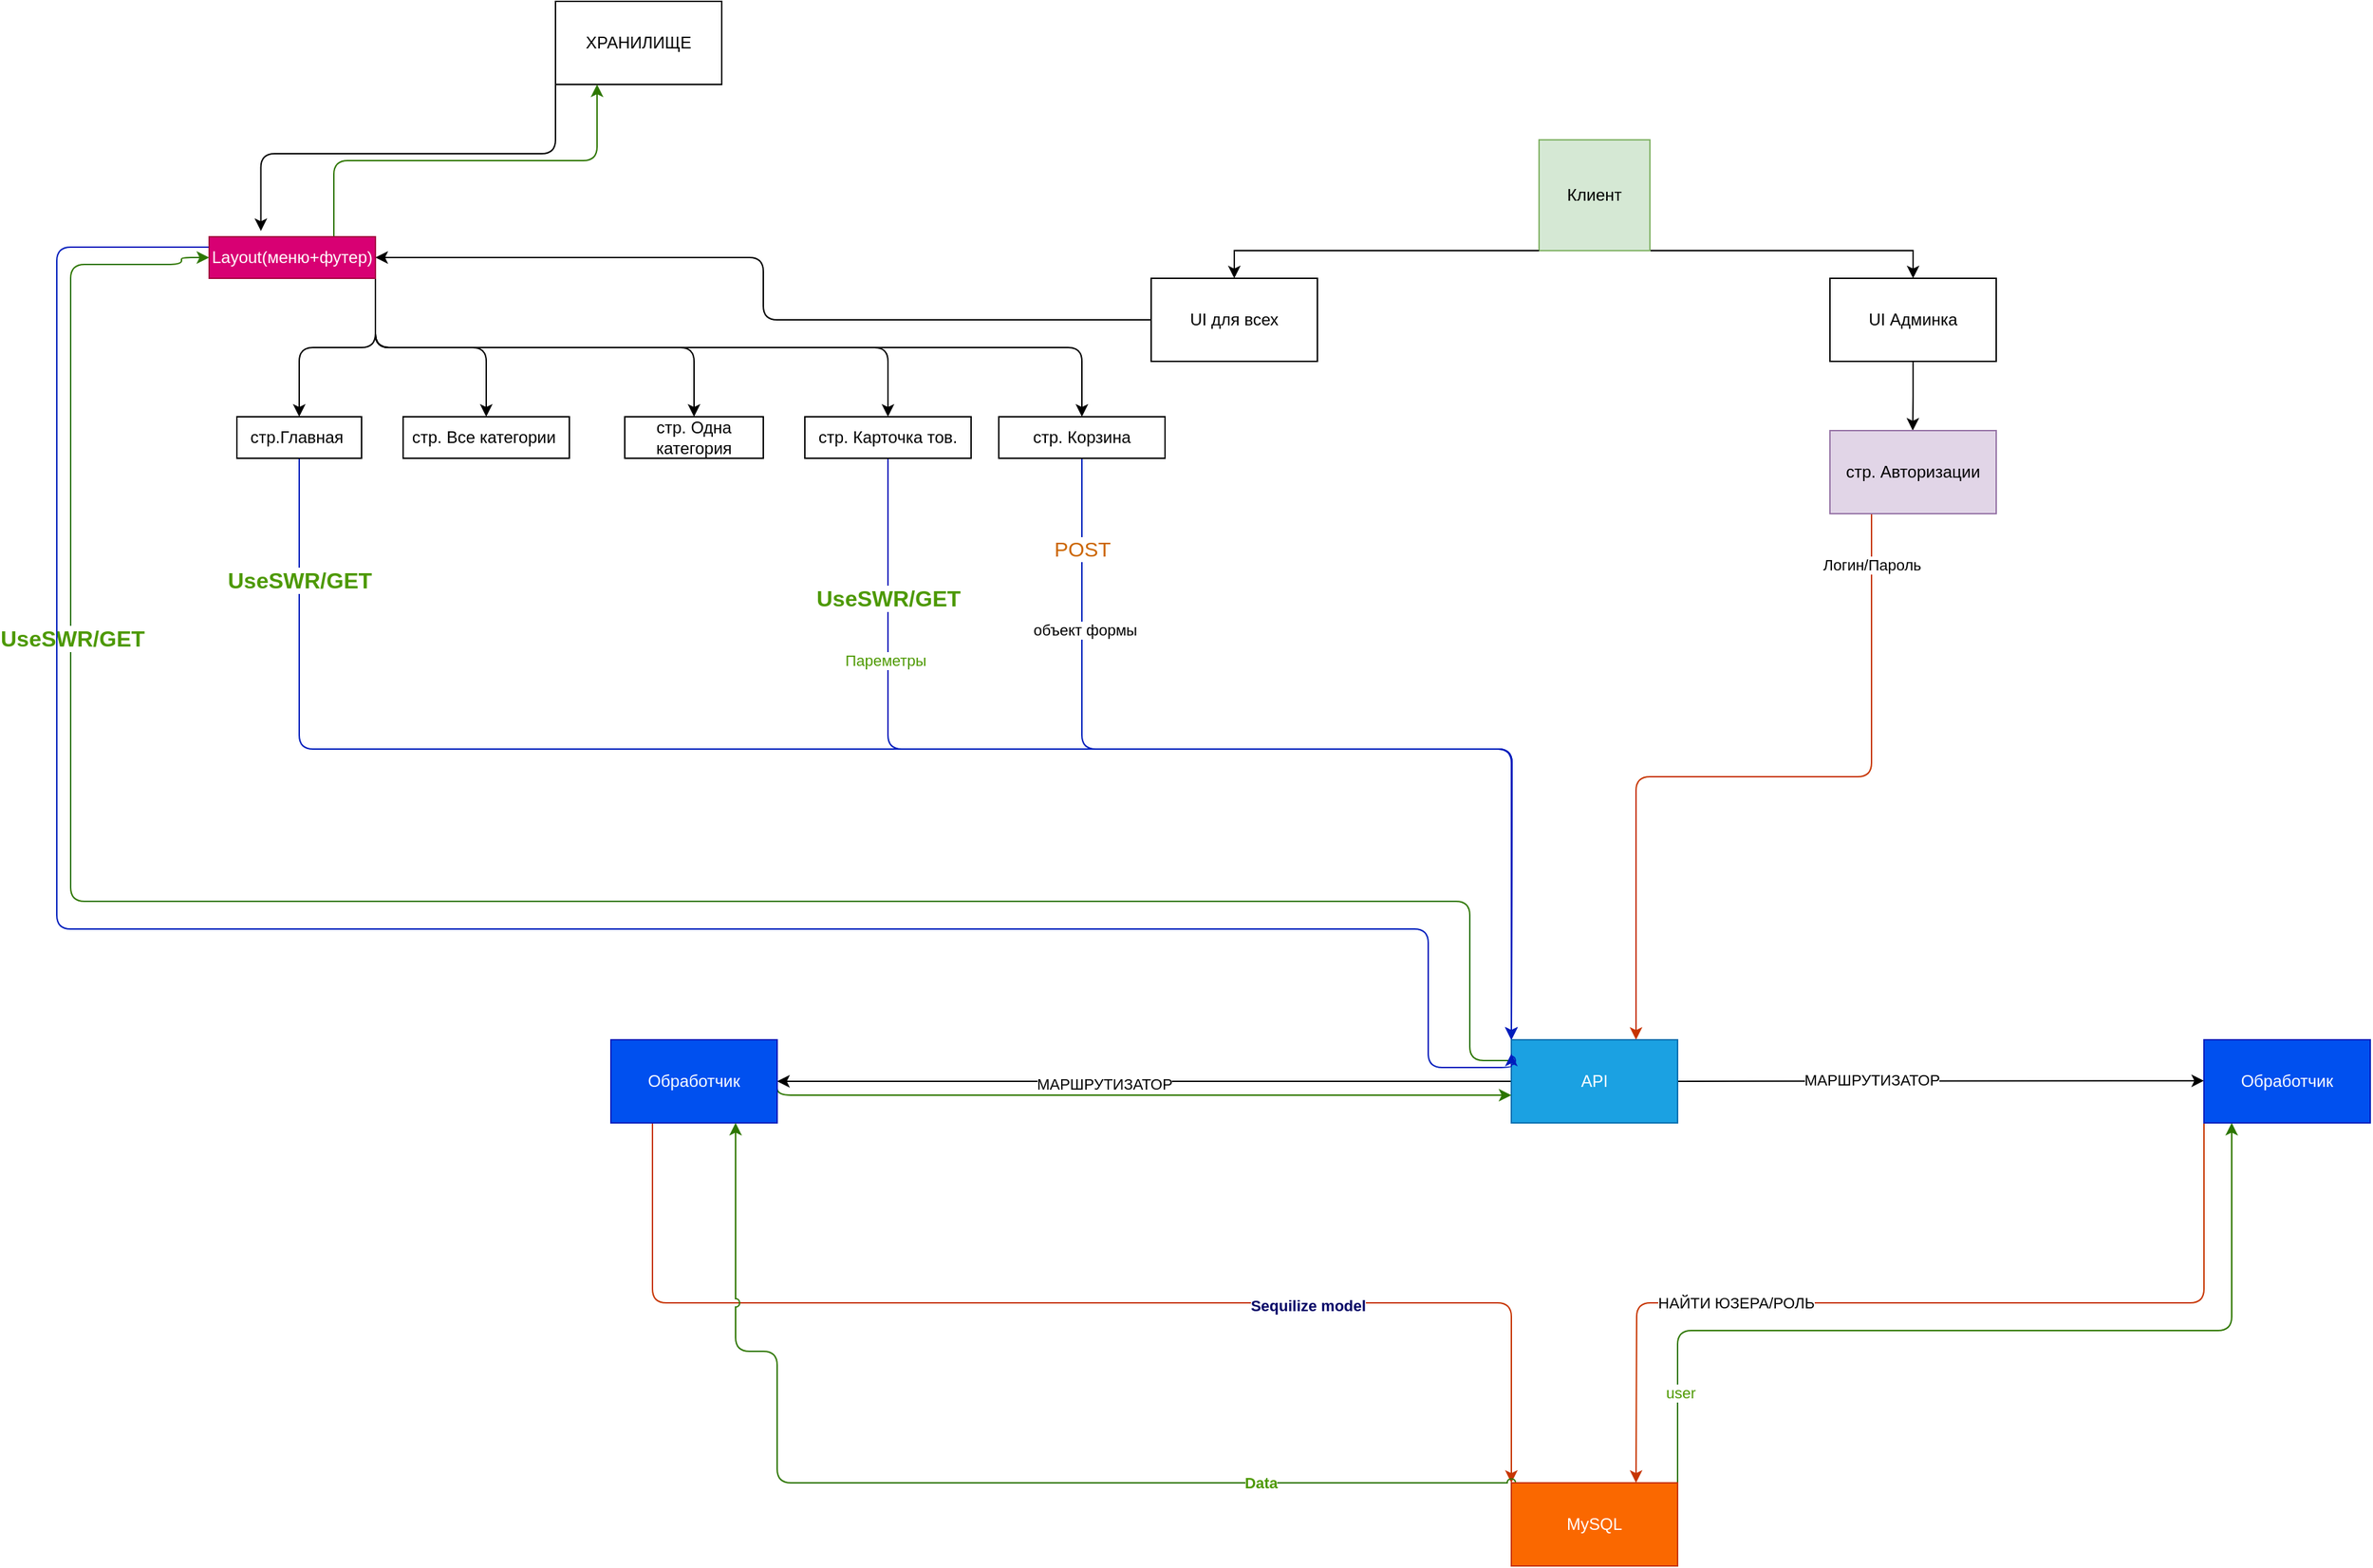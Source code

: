 <mxfile version="13.6.1" type="github"><diagram id="jv_QW0BuvOG6lZc9IcTr" name="Page-1"><mxGraphModel dx="1436" dy="859" grid="1" gridSize="10" guides="1" tooltips="1" connect="1" arrows="1" fold="1" page="1" pageScale="1" pageWidth="10000" pageHeight="20000" math="0" shadow="0"><root><mxCell id="0"/><mxCell id="1" parent="0"/><mxCell id="PjABoN36UxYp-kSusRIM-8" style="edgeStyle=orthogonalEdgeStyle;rounded=0;orthogonalLoop=1;jettySize=auto;html=1;exitX=1;exitY=1;exitDx=0;exitDy=0;entryX=0.5;entryY=0;entryDx=0;entryDy=0;" edge="1" parent="1" source="PjABoN36UxYp-kSusRIM-1" target="PjABoN36UxYp-kSusRIM-6"><mxGeometry relative="1" as="geometry"><Array as="points"><mxPoint x="10230" y="390"/></Array></mxGeometry></mxCell><mxCell id="PjABoN36UxYp-kSusRIM-1" value="Клиент" style="whiteSpace=wrap;html=1;aspect=fixed;fillColor=#d5e8d4;strokeColor=#82b366;" vertex="1" parent="1"><mxGeometry x="9960" y="310" width="80" height="80" as="geometry"/></mxCell><mxCell id="PjABoN36UxYp-kSusRIM-4" style="edgeStyle=orthogonalEdgeStyle;rounded=0;orthogonalLoop=1;jettySize=auto;html=1;exitX=0;exitY=1;exitDx=0;exitDy=0;" edge="1" parent="1" source="PjABoN36UxYp-kSusRIM-1" target="PjABoN36UxYp-kSusRIM-5"><mxGeometry relative="1" as="geometry"><mxPoint x="9710" y="540" as="targetPoint"/><mxPoint x="9966" y="500" as="sourcePoint"/><Array as="points"><mxPoint x="9740" y="390"/></Array></mxGeometry></mxCell><mxCell id="PjABoN36UxYp-kSusRIM-76" style="edgeStyle=orthogonalEdgeStyle;rounded=1;sketch=0;jumpStyle=arc;orthogonalLoop=1;jettySize=auto;html=1;exitX=0;exitY=0.5;exitDx=0;exitDy=0;entryX=1;entryY=0.5;entryDx=0;entryDy=0;strokeColor=#000000;fontColor=#4D9900;" edge="1" parent="1" source="PjABoN36UxYp-kSusRIM-5" target="PjABoN36UxYp-kSusRIM-69"><mxGeometry relative="1" as="geometry"/></mxCell><mxCell id="PjABoN36UxYp-kSusRIM-5" value="UI для всех" style="rounded=0;whiteSpace=wrap;html=1;" vertex="1" parent="1"><mxGeometry x="9680" y="410" width="120" height="60" as="geometry"/></mxCell><mxCell id="PjABoN36UxYp-kSusRIM-22" style="edgeStyle=orthogonalEdgeStyle;rounded=0;orthogonalLoop=1;jettySize=auto;html=1;exitX=0.5;exitY=1;exitDx=0;exitDy=0;" edge="1" parent="1" source="PjABoN36UxYp-kSusRIM-6"><mxGeometry relative="1" as="geometry"><mxPoint x="10229.765" y="520" as="targetPoint"/></mxGeometry></mxCell><mxCell id="PjABoN36UxYp-kSusRIM-6" value="UI Админка" style="rounded=0;whiteSpace=wrap;html=1;" vertex="1" parent="1"><mxGeometry x="10170" y="410" width="120" height="60" as="geometry"/></mxCell><mxCell id="PjABoN36UxYp-kSusRIM-58" style="edgeStyle=orthogonalEdgeStyle;rounded=1;sketch=0;jumpStyle=arc;orthogonalLoop=1;jettySize=auto;html=1;exitX=0.5;exitY=1;exitDx=0;exitDy=0;entryX=0;entryY=0;entryDx=0;entryDy=0;strokeColor=#001DBC;fillColor=#0050ef;" edge="1" parent="1" source="PjABoN36UxYp-kSusRIM-10" target="PjABoN36UxYp-kSusRIM-24"><mxGeometry relative="1" as="geometry"/></mxCell><mxCell id="PjABoN36UxYp-kSusRIM-63" value="&lt;font color=&quot;#4d9900&quot;&gt;&lt;span style=&quot;font-size: 16px&quot;&gt;&lt;b&gt;UseSWR/GET&lt;/b&gt;&lt;/span&gt;&lt;/font&gt;" style="edgeLabel;html=1;align=center;verticalAlign=middle;resizable=0;points=[];" vertex="1" connectable="0" parent="PjABoN36UxYp-kSusRIM-58"><mxGeometry x="-0.865" relative="1" as="geometry"><mxPoint as="offset"/></mxGeometry></mxCell><mxCell id="PjABoN36UxYp-kSusRIM-10" value="стр.Главная&amp;nbsp;" style="rounded=0;whiteSpace=wrap;html=1;" vertex="1" parent="1"><mxGeometry x="9020" y="510" width="90" height="30" as="geometry"/></mxCell><mxCell id="PjABoN36UxYp-kSusRIM-12" value="стр. Все категории&amp;nbsp;" style="rounded=0;whiteSpace=wrap;html=1;" vertex="1" parent="1"><mxGeometry x="9140" y="510" width="120" height="30" as="geometry"/></mxCell><mxCell id="PjABoN36UxYp-kSusRIM-14" value="стр. Одна категория" style="rounded=0;whiteSpace=wrap;html=1;" vertex="1" parent="1"><mxGeometry x="9300" y="510" width="100" height="30" as="geometry"/></mxCell><mxCell id="PjABoN36UxYp-kSusRIM-61" style="edgeStyle=orthogonalEdgeStyle;rounded=1;sketch=0;jumpStyle=arc;orthogonalLoop=1;jettySize=auto;html=1;exitX=0.5;exitY=1;exitDx=0;exitDy=0;strokeColor=#001DBC;fillColor=#0050ef;" edge="1" parent="1" source="PjABoN36UxYp-kSusRIM-17"><mxGeometry relative="1" as="geometry"><mxPoint x="9940" y="960" as="targetPoint"/></mxGeometry></mxCell><mxCell id="PjABoN36UxYp-kSusRIM-88" value="Пареметры" style="edgeLabel;html=1;align=center;verticalAlign=middle;resizable=0;points=[];fontColor=#4D9900;" vertex="1" connectable="0" parent="PjABoN36UxYp-kSusRIM-61"><mxGeometry x="-0.665" y="-2" relative="1" as="geometry"><mxPoint as="offset"/></mxGeometry></mxCell><mxCell id="PjABoN36UxYp-kSusRIM-17" value="стр. Карточка тов." style="rounded=0;whiteSpace=wrap;html=1;" vertex="1" parent="1"><mxGeometry x="9430" y="510" width="120" height="30" as="geometry"/></mxCell><mxCell id="PjABoN36UxYp-kSusRIM-62" style="edgeStyle=orthogonalEdgeStyle;rounded=1;sketch=0;jumpStyle=arc;orthogonalLoop=1;jettySize=auto;html=1;exitX=0.5;exitY=1;exitDx=0;exitDy=0;strokeColor=#001DBC;fillColor=#0050ef;" edge="1" parent="1" source="PjABoN36UxYp-kSusRIM-19"><mxGeometry relative="1" as="geometry"><mxPoint x="9940" y="960" as="targetPoint"/></mxGeometry></mxCell><mxCell id="PjABoN36UxYp-kSusRIM-67" value="&lt;font style=&quot;font-size: 15px&quot; color=&quot;#cc6600&quot;&gt;POST&lt;/font&gt;" style="edgeLabel;html=1;align=center;verticalAlign=middle;resizable=0;points=[];" vertex="1" connectable="0" parent="PjABoN36UxYp-kSusRIM-62"><mxGeometry x="-0.822" relative="1" as="geometry"><mxPoint as="offset"/></mxGeometry></mxCell><mxCell id="PjABoN36UxYp-kSusRIM-68" value="объект формы" style="edgeLabel;html=1;align=center;verticalAlign=middle;resizable=0;points=[];" vertex="1" connectable="0" parent="PjABoN36UxYp-kSusRIM-62"><mxGeometry x="-0.661" y="2" relative="1" as="geometry"><mxPoint as="offset"/></mxGeometry></mxCell><mxCell id="PjABoN36UxYp-kSusRIM-19" value="стр. Корзина" style="rounded=0;whiteSpace=wrap;html=1;" vertex="1" parent="1"><mxGeometry x="9570" y="510" width="120" height="30" as="geometry"/></mxCell><mxCell id="PjABoN36UxYp-kSusRIM-99" style="edgeStyle=orthogonalEdgeStyle;rounded=1;sketch=0;jumpStyle=arc;orthogonalLoop=1;jettySize=auto;html=1;exitX=0.25;exitY=1;exitDx=0;exitDy=0;entryX=0.75;entryY=0;entryDx=0;entryDy=0;strokeColor=#C73500;fontColor=#4D9900;fillColor=#fa6800;" edge="1" parent="1" source="PjABoN36UxYp-kSusRIM-23" target="PjABoN36UxYp-kSusRIM-24"><mxGeometry relative="1" as="geometry"/></mxCell><mxCell id="PjABoN36UxYp-kSusRIM-100" value="&lt;font color=&quot;#000000&quot;&gt;Логин/Пароль&lt;/font&gt;" style="edgeLabel;html=1;align=center;verticalAlign=middle;resizable=0;points=[];fontColor=#4D9900;" vertex="1" connectable="0" parent="PjABoN36UxYp-kSusRIM-99"><mxGeometry x="-0.868" relative="1" as="geometry"><mxPoint as="offset"/></mxGeometry></mxCell><mxCell id="PjABoN36UxYp-kSusRIM-23" value="стр. Авторизации" style="rounded=0;whiteSpace=wrap;html=1;fillColor=#e1d5e7;strokeColor=#9673a6;" vertex="1" parent="1"><mxGeometry x="10170" y="520" width="120" height="60" as="geometry"/></mxCell><mxCell id="PjABoN36UxYp-kSusRIM-55" style="edgeStyle=orthogonalEdgeStyle;rounded=1;sketch=0;jumpStyle=arc;orthogonalLoop=1;jettySize=auto;html=1;exitX=0;exitY=0.5;exitDx=0;exitDy=0;strokeColor=#000000;" edge="1" parent="1" source="PjABoN36UxYp-kSusRIM-24" target="PjABoN36UxYp-kSusRIM-26"><mxGeometry relative="1" as="geometry"/></mxCell><mxCell id="PjABoN36UxYp-kSusRIM-56" value="МАРШРУТИЗАТОР" style="edgeLabel;html=1;align=center;verticalAlign=middle;resizable=0;points=[];" vertex="1" connectable="0" parent="PjABoN36UxYp-kSusRIM-55"><mxGeometry x="0.112" y="2" relative="1" as="geometry"><mxPoint as="offset"/></mxGeometry></mxCell><mxCell id="PjABoN36UxYp-kSusRIM-78" style="edgeStyle=orthogonalEdgeStyle;rounded=1;sketch=0;jumpStyle=arc;orthogonalLoop=1;jettySize=auto;html=1;exitX=0;exitY=0.25;exitDx=0;exitDy=0;strokeColor=#2D7600;fontColor=#4D9900;entryX=0;entryY=0.5;entryDx=0;entryDy=0;fillColor=#60a917;" edge="1" parent="1" source="PjABoN36UxYp-kSusRIM-24" target="PjABoN36UxYp-kSusRIM-69"><mxGeometry relative="1" as="geometry"><mxPoint x="8930" y="420" as="targetPoint"/><Array as="points"><mxPoint x="9910" y="975"/><mxPoint x="9910" y="860"/><mxPoint x="8900" y="860"/><mxPoint x="8900" y="400"/><mxPoint x="8980" y="400"/><mxPoint x="8980" y="395"/></Array></mxGeometry></mxCell><mxCell id="PjABoN36UxYp-kSusRIM-96" value="&lt;b style=&quot;font-size: 16px&quot;&gt;UseSWR/GET&lt;/b&gt;" style="edgeLabel;html=1;align=center;verticalAlign=middle;resizable=0;points=[];fontColor=#4D9900;" vertex="1" connectable="0" parent="PjABoN36UxYp-kSusRIM-78"><mxGeometry x="0.564" y="-1" relative="1" as="geometry"><mxPoint as="offset"/></mxGeometry></mxCell><mxCell id="PjABoN36UxYp-kSusRIM-97" style="edgeStyle=orthogonalEdgeStyle;rounded=1;sketch=0;jumpStyle=arc;orthogonalLoop=1;jettySize=auto;html=1;exitX=1;exitY=0.5;exitDx=0;exitDy=0;strokeColor=#000000;fontColor=#4D9900;" edge="1" parent="1" source="PjABoN36UxYp-kSusRIM-24"><mxGeometry relative="1" as="geometry"><mxPoint x="10440" y="989.571" as="targetPoint"/></mxGeometry></mxCell><mxCell id="PjABoN36UxYp-kSusRIM-101" value="&lt;font color=&quot;#000000&quot;&gt;МАРШРУТИЗАТОР&lt;/font&gt;" style="edgeLabel;html=1;align=center;verticalAlign=middle;resizable=0;points=[];fontColor=#4D9900;" vertex="1" connectable="0" parent="PjABoN36UxYp-kSusRIM-97"><mxGeometry x="0.001" y="50" relative="1" as="geometry"><mxPoint x="-50" y="49" as="offset"/></mxGeometry></mxCell><mxCell id="PjABoN36UxYp-kSusRIM-24" value="API" style="rounded=0;whiteSpace=wrap;html=1;fillColor=#1ba1e2;strokeColor=#006EAF;fontColor=#ffffff;" vertex="1" parent="1"><mxGeometry x="9940" y="960" width="120" height="60" as="geometry"/></mxCell><mxCell id="PjABoN36UxYp-kSusRIM-89" style="edgeStyle=orthogonalEdgeStyle;rounded=1;sketch=0;jumpStyle=arc;orthogonalLoop=1;jettySize=auto;html=1;exitX=0.25;exitY=1;exitDx=0;exitDy=0;entryX=0;entryY=0;entryDx=0;entryDy=0;strokeColor=#C73500;fontColor=#4D9900;fillColor=#fa6800;" edge="1" parent="1" source="PjABoN36UxYp-kSusRIM-26" target="PjABoN36UxYp-kSusRIM-51"><mxGeometry relative="1" as="geometry"/></mxCell><mxCell id="PjABoN36UxYp-kSusRIM-93" value="&lt;b&gt;&lt;font color=&quot;#000066&quot;&gt;Sequilize model&lt;/font&gt;&lt;/b&gt;" style="edgeLabel;html=1;align=center;verticalAlign=middle;resizable=0;points=[];fontColor=#4D9900;" vertex="1" connectable="0" parent="PjABoN36UxYp-kSusRIM-89"><mxGeometry x="0.369" y="-1" relative="1" as="geometry"><mxPoint y="1" as="offset"/></mxGeometry></mxCell><mxCell id="PjABoN36UxYp-kSusRIM-95" style="edgeStyle=orthogonalEdgeStyle;rounded=1;sketch=0;jumpStyle=arc;orthogonalLoop=1;jettySize=auto;html=1;exitX=1;exitY=0.5;exitDx=0;exitDy=0;strokeColor=#2D7600;fontColor=#4D9900;fillColor=#60a917;" edge="1" parent="1" source="PjABoN36UxYp-kSusRIM-26" target="PjABoN36UxYp-kSusRIM-24"><mxGeometry relative="1" as="geometry"><Array as="points"><mxPoint x="9410" y="1000"/></Array></mxGeometry></mxCell><mxCell id="PjABoN36UxYp-kSusRIM-26" value="Обработчик" style="rounded=0;whiteSpace=wrap;html=1;fillColor=#0050ef;strokeColor=#001DBC;fontColor=#ffffff;" vertex="1" parent="1"><mxGeometry x="9290" y="960" width="120" height="60" as="geometry"/></mxCell><mxCell id="PjABoN36UxYp-kSusRIM-91" style="edgeStyle=orthogonalEdgeStyle;rounded=1;sketch=0;jumpStyle=arc;orthogonalLoop=1;jettySize=auto;html=1;exitX=1;exitY=0;exitDx=0;exitDy=0;entryX=0.75;entryY=1;entryDx=0;entryDy=0;strokeColor=#2D7600;fontColor=#4D9900;fillColor=#60a917;" edge="1" parent="1" source="PjABoN36UxYp-kSusRIM-51" target="PjABoN36UxYp-kSusRIM-26"><mxGeometry relative="1" as="geometry"><Array as="points"><mxPoint x="9410" y="1185"/><mxPoint x="9380" y="1185"/></Array></mxGeometry></mxCell><mxCell id="PjABoN36UxYp-kSusRIM-94" value="&lt;b&gt;Data&lt;/b&gt;" style="edgeLabel;html=1;align=center;verticalAlign=middle;resizable=0;points=[];fontColor=#4D9900;" vertex="1" connectable="0" parent="PjABoN36UxYp-kSusRIM-91"><mxGeometry x="-0.359" relative="1" as="geometry"><mxPoint as="offset"/></mxGeometry></mxCell><mxCell id="PjABoN36UxYp-kSusRIM-104" style="edgeStyle=orthogonalEdgeStyle;rounded=1;sketch=0;jumpStyle=arc;orthogonalLoop=1;jettySize=auto;html=1;exitX=1;exitY=0;exitDx=0;exitDy=0;strokeColor=#2D7600;fontColor=#4D9900;fillColor=#60a917;" edge="1" parent="1" source="PjABoN36UxYp-kSusRIM-51" target="PjABoN36UxYp-kSusRIM-98"><mxGeometry relative="1" as="geometry"><mxPoint x="10460" y="1060" as="targetPoint"/><Array as="points"><mxPoint x="10060" y="1170"/><mxPoint x="10460" y="1170"/></Array></mxGeometry></mxCell><mxCell id="PjABoN36UxYp-kSusRIM-105" value="user" style="edgeLabel;html=1;align=center;verticalAlign=middle;resizable=0;points=[];fontColor=#4D9900;" vertex="1" connectable="0" parent="PjABoN36UxYp-kSusRIM-104"><mxGeometry x="-0.801" y="-2" relative="1" as="geometry"><mxPoint as="offset"/></mxGeometry></mxCell><mxCell id="PjABoN36UxYp-kSusRIM-51" value="MySQL" style="rounded=0;whiteSpace=wrap;html=1;fillColor=#fa6800;strokeColor=#C73500;fontColor=#ffffff;" vertex="1" parent="1"><mxGeometry x="9940" y="1280" width="120" height="60" as="geometry"/></mxCell><mxCell id="PjABoN36UxYp-kSusRIM-74" style="edgeStyle=orthogonalEdgeStyle;rounded=1;sketch=0;jumpStyle=arc;orthogonalLoop=1;jettySize=auto;html=1;exitX=0;exitY=1;exitDx=0;exitDy=0;entryX=0.311;entryY=-0.139;entryDx=0;entryDy=0;entryPerimeter=0;strokeColor=#000000;" edge="1" parent="1" source="PjABoN36UxYp-kSusRIM-57" target="PjABoN36UxYp-kSusRIM-69"><mxGeometry relative="1" as="geometry"><Array as="points"><mxPoint x="9250" y="320"/><mxPoint x="9037" y="320"/></Array></mxGeometry></mxCell><mxCell id="PjABoN36UxYp-kSusRIM-57" value="ХРАНИЛИЩЕ" style="rounded=0;whiteSpace=wrap;html=1;" vertex="1" parent="1"><mxGeometry x="9250" y="210" width="120" height="60" as="geometry"/></mxCell><mxCell id="PjABoN36UxYp-kSusRIM-66" value="&lt;b style=&quot;color: rgb(77 , 153 , 0) ; font-size: 16px&quot;&gt;UseSWR/GET&lt;/b&gt;" style="edgeLabel;html=1;align=center;verticalAlign=middle;resizable=0;points=[];" vertex="1" connectable="0" parent="1"><mxGeometry x="9095" y="657.5" as="geometry"><mxPoint x="395" y="-17" as="offset"/></mxGeometry></mxCell><mxCell id="PjABoN36UxYp-kSusRIM-72" style="edgeStyle=orthogonalEdgeStyle;rounded=1;sketch=0;jumpStyle=arc;orthogonalLoop=1;jettySize=auto;html=1;exitX=0.75;exitY=0;exitDx=0;exitDy=0;entryX=0.25;entryY=1;entryDx=0;entryDy=0;strokeColor=#2D7600;fillColor=#60a917;" edge="1" parent="1" source="PjABoN36UxYp-kSusRIM-69" target="PjABoN36UxYp-kSusRIM-57"><mxGeometry relative="1" as="geometry"/></mxCell><mxCell id="PjABoN36UxYp-kSusRIM-77" style="edgeStyle=orthogonalEdgeStyle;rounded=1;sketch=0;jumpStyle=arc;orthogonalLoop=1;jettySize=auto;html=1;exitX=0;exitY=0.25;exitDx=0;exitDy=0;strokeColor=#001DBC;fontColor=#4D9900;fillColor=#0050ef;" edge="1" parent="1" source="PjABoN36UxYp-kSusRIM-69"><mxGeometry relative="1" as="geometry"><mxPoint x="9940" y="970" as="targetPoint"/><Array as="points"><mxPoint x="8890" y="388"/><mxPoint x="8890" y="880"/><mxPoint x="9880" y="880"/><mxPoint x="9880" y="980"/><mxPoint x="9940" y="980"/></Array></mxGeometry></mxCell><mxCell id="PjABoN36UxYp-kSusRIM-82" style="edgeStyle=orthogonalEdgeStyle;rounded=1;sketch=0;jumpStyle=arc;orthogonalLoop=1;jettySize=auto;html=1;exitX=1;exitY=1;exitDx=0;exitDy=0;entryX=0.5;entryY=0;entryDx=0;entryDy=0;strokeColor=#000000;fontColor=#4D9900;" edge="1" parent="1" source="PjABoN36UxYp-kSusRIM-69" target="PjABoN36UxYp-kSusRIM-14"><mxGeometry relative="1" as="geometry"/></mxCell><mxCell id="PjABoN36UxYp-kSusRIM-83" style="edgeStyle=orthogonalEdgeStyle;rounded=1;sketch=0;jumpStyle=arc;orthogonalLoop=1;jettySize=auto;html=1;exitX=1;exitY=1;exitDx=0;exitDy=0;strokeColor=#000000;fontColor=#4D9900;" edge="1" parent="1" source="PjABoN36UxYp-kSusRIM-69" target="PjABoN36UxYp-kSusRIM-17"><mxGeometry relative="1" as="geometry"/></mxCell><mxCell id="PjABoN36UxYp-kSusRIM-84" style="edgeStyle=orthogonalEdgeStyle;rounded=1;sketch=0;jumpStyle=arc;orthogonalLoop=1;jettySize=auto;html=1;exitX=1;exitY=1;exitDx=0;exitDy=0;strokeColor=#000000;fontColor=#4D9900;" edge="1" parent="1" source="PjABoN36UxYp-kSusRIM-69" target="PjABoN36UxYp-kSusRIM-19"><mxGeometry relative="1" as="geometry"/></mxCell><mxCell id="PjABoN36UxYp-kSusRIM-85" style="edgeStyle=orthogonalEdgeStyle;rounded=1;sketch=0;jumpStyle=arc;orthogonalLoop=1;jettySize=auto;html=1;exitX=1;exitY=1;exitDx=0;exitDy=0;strokeColor=#000000;fontColor=#4D9900;" edge="1" parent="1" source="PjABoN36UxYp-kSusRIM-69" target="PjABoN36UxYp-kSusRIM-12"><mxGeometry relative="1" as="geometry"/></mxCell><mxCell id="PjABoN36UxYp-kSusRIM-87" style="edgeStyle=orthogonalEdgeStyle;rounded=1;sketch=0;jumpStyle=arc;orthogonalLoop=1;jettySize=auto;html=1;exitX=1;exitY=1;exitDx=0;exitDy=0;entryX=0.5;entryY=0;entryDx=0;entryDy=0;strokeColor=#000000;fontColor=#4D9900;" edge="1" parent="1" source="PjABoN36UxYp-kSusRIM-69" target="PjABoN36UxYp-kSusRIM-10"><mxGeometry relative="1" as="geometry"/></mxCell><mxCell id="PjABoN36UxYp-kSusRIM-69" value="Layout(меню+футер)" style="rounded=0;whiteSpace=wrap;html=1;fillColor=#d80073;strokeColor=#A50040;fontColor=#ffffff;" vertex="1" parent="1"><mxGeometry x="9000" y="380" width="120" height="30" as="geometry"/></mxCell><mxCell id="PjABoN36UxYp-kSusRIM-102" style="edgeStyle=orthogonalEdgeStyle;rounded=1;sketch=0;jumpStyle=arc;orthogonalLoop=1;jettySize=auto;html=1;exitX=0;exitY=1;exitDx=0;exitDy=0;strokeColor=#C73500;fontColor=#4D9900;fillColor=#fa6800;" edge="1" parent="1" source="PjABoN36UxYp-kSusRIM-98"><mxGeometry relative="1" as="geometry"><mxPoint x="10030" y="1280" as="targetPoint"/></mxGeometry></mxCell><mxCell id="PjABoN36UxYp-kSusRIM-103" value="&lt;font color=&quot;#000000&quot;&gt;НАЙТИ ЮЗЕРА/РОЛЬ&lt;/font&gt;" style="edgeLabel;html=1;align=center;verticalAlign=middle;resizable=0;points=[];fontColor=#4D9900;" vertex="1" connectable="0" parent="PjABoN36UxYp-kSusRIM-102"><mxGeometry x="0.399" relative="1" as="geometry"><mxPoint as="offset"/></mxGeometry></mxCell><mxCell id="PjABoN36UxYp-kSusRIM-98" value="Обработчик" style="rounded=0;whiteSpace=wrap;html=1;fontColor=#ffffff;fillColor=#0050ef;strokeColor=#001DBC;" vertex="1" parent="1"><mxGeometry x="10440" y="960" width="120" height="60" as="geometry"/></mxCell></root></mxGraphModel></diagram></mxfile>